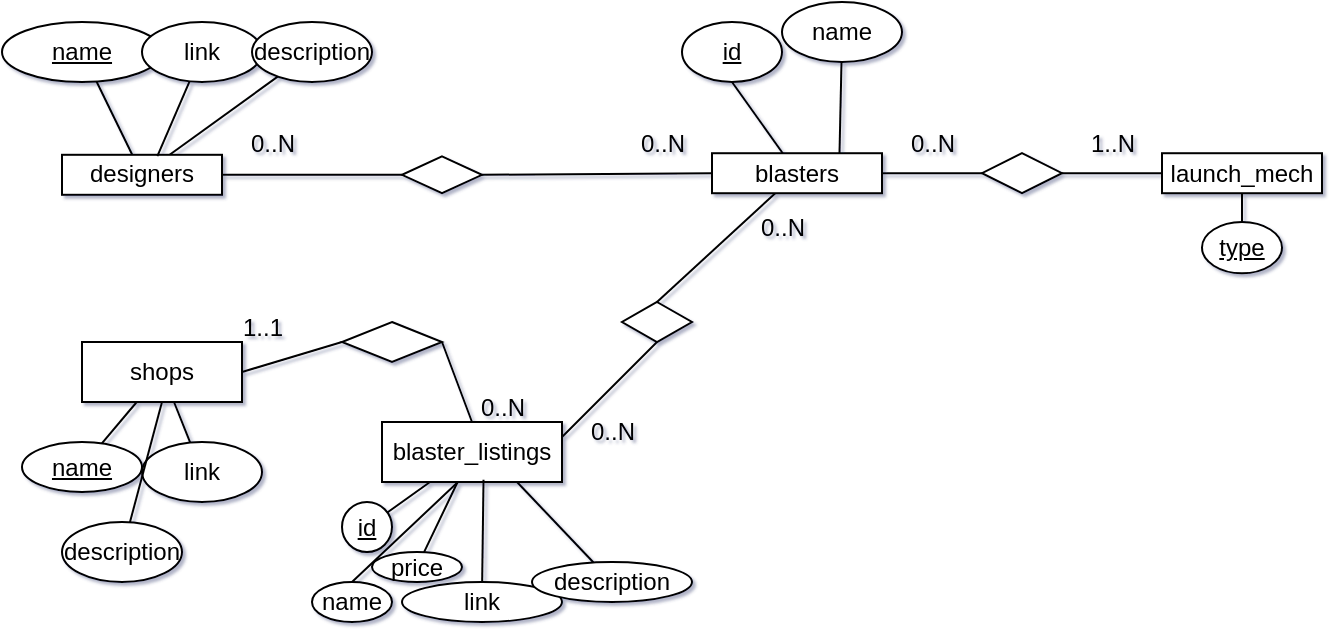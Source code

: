 <mxfile version="21.6.6" type="device">
  <diagram name="Page-1" id="jVRTwSANuptriIAOJ5WK">
    <mxGraphModel dx="701" dy="429" grid="1" gridSize="10" guides="1" tooltips="1" connect="1" arrows="1" fold="1" page="1" pageScale="1" pageWidth="850" pageHeight="1100" math="0" shadow="1">
      <root>
        <mxCell id="0" />
        <mxCell id="1" parent="0" />
        <mxCell id="3hl7cFS-K8GNGfFw6mI9-3" value="" style="rounded=0;orthogonalLoop=1;jettySize=auto;html=1;endArrow=none;endFill=0;" parent="1" source="3hl7cFS-K8GNGfFw6mI9-1" target="3hl7cFS-K8GNGfFw6mI9-2" edge="1">
          <mxGeometry relative="1" as="geometry" />
        </mxCell>
        <mxCell id="7mRlxiWVUr4tO_FYAmdJ-11" value="" style="rounded=0;orthogonalLoop=1;jettySize=auto;html=1;endArrow=none;endFill=0;entryX=0;entryY=0.5;entryDx=0;entryDy=0;" parent="1" source="3hl7cFS-K8GNGfFw6mI9-1" target="7mRlxiWVUr4tO_FYAmdJ-9" edge="1">
          <mxGeometry relative="1" as="geometry" />
        </mxCell>
        <mxCell id="DZtyibXecPL0K3rIrzlG-8" style="rounded=0;orthogonalLoop=1;jettySize=auto;html=1;endArrow=none;endFill=0;" parent="1" source="3hl7cFS-K8GNGfFw6mI9-1" target="DZtyibXecPL0K3rIrzlG-9" edge="1">
          <mxGeometry relative="1" as="geometry">
            <mxPoint x="140" y="70" as="targetPoint" />
          </mxGeometry>
        </mxCell>
        <mxCell id="3hl7cFS-K8GNGfFw6mI9-1" value="designers" style="rounded=0;whiteSpace=wrap;html=1;" parent="1" vertex="1">
          <mxGeometry x="30" y="106.4" width="80" height="20" as="geometry" />
        </mxCell>
        <mxCell id="3hl7cFS-K8GNGfFw6mI9-2" value="&lt;u&gt;name&lt;/u&gt;" style="ellipse;whiteSpace=wrap;html=1;rounded=0;" parent="1" vertex="1">
          <mxGeometry y="40" width="80" height="30" as="geometry" />
        </mxCell>
        <mxCell id="7mRlxiWVUr4tO_FYAmdJ-5" style="rounded=0;orthogonalLoop=1;jettySize=auto;html=1;endArrow=none;endFill=0;entryX=0.596;entryY=0.032;entryDx=0;entryDy=0;entryPerimeter=0;" parent="1" source="7mRlxiWVUr4tO_FYAmdJ-4" target="3hl7cFS-K8GNGfFw6mI9-1" edge="1">
          <mxGeometry relative="1" as="geometry">
            <mxPoint x="150.0" y="160" as="targetPoint" />
          </mxGeometry>
        </mxCell>
        <mxCell id="7mRlxiWVUr4tO_FYAmdJ-4" value="link" style="ellipse;whiteSpace=wrap;html=1;" parent="1" vertex="1">
          <mxGeometry x="70" y="40" width="60" height="30" as="geometry" />
        </mxCell>
        <mxCell id="LDvFnLhQpbpHu-sAu5eW-1" style="rounded=0;orthogonalLoop=1;jettySize=auto;html=1;exitX=0.75;exitY=0;exitDx=0;exitDy=0;endArrow=none;endFill=0;" parent="1" source="7mRlxiWVUr4tO_FYAmdJ-6" target="LDvFnLhQpbpHu-sAu5eW-2" edge="1">
          <mxGeometry relative="1" as="geometry">
            <mxPoint x="470" y="180" as="targetPoint" />
          </mxGeometry>
        </mxCell>
        <mxCell id="DZtyibXecPL0K3rIrzlG-34" value="" style="rounded=0;orthogonalLoop=1;jettySize=auto;html=1;endArrow=none;endFill=0;entryX=0.5;entryY=0;entryDx=0;entryDy=0;" parent="1" source="7mRlxiWVUr4tO_FYAmdJ-6" target="DZtyibXecPL0K3rIrzlG-33" edge="1">
          <mxGeometry relative="1" as="geometry" />
        </mxCell>
        <mxCell id="Q97ecjHZX_WzcBAMWpsf-6" style="rounded=0;orthogonalLoop=1;jettySize=auto;html=1;entryX=0;entryY=0.5;entryDx=0;entryDy=0;endArrow=none;endFill=0;" edge="1" parent="1" source="7mRlxiWVUr4tO_FYAmdJ-6" target="Q97ecjHZX_WzcBAMWpsf-5">
          <mxGeometry relative="1" as="geometry" />
        </mxCell>
        <mxCell id="7mRlxiWVUr4tO_FYAmdJ-6" value="blasters" style="rounded=0;whiteSpace=wrap;html=1;" parent="1" vertex="1">
          <mxGeometry x="355" y="105.61" width="85" height="20" as="geometry" />
        </mxCell>
        <mxCell id="7mRlxiWVUr4tO_FYAmdJ-8" value="" style="rounded=0;orthogonalLoop=1;jettySize=auto;html=1;endArrow=none;endFill=0;exitX=0.5;exitY=1;exitDx=0;exitDy=0;" parent="1" source="7mRlxiWVUr4tO_FYAmdJ-7" target="7mRlxiWVUr4tO_FYAmdJ-6" edge="1">
          <mxGeometry relative="1" as="geometry">
            <mxPoint x="447.438" y="190.003" as="sourcePoint" />
          </mxGeometry>
        </mxCell>
        <mxCell id="7mRlxiWVUr4tO_FYAmdJ-7" value="&lt;u&gt;id&lt;/u&gt;" style="ellipse;whiteSpace=wrap;html=1;" parent="1" vertex="1">
          <mxGeometry x="340" y="40" width="50" height="30" as="geometry" />
        </mxCell>
        <mxCell id="7mRlxiWVUr4tO_FYAmdJ-12" style="rounded=0;orthogonalLoop=1;jettySize=auto;html=1;entryX=0;entryY=0.5;entryDx=0;entryDy=0;endArrow=none;endFill=0;exitX=1;exitY=0.5;exitDx=0;exitDy=0;" parent="1" source="7mRlxiWVUr4tO_FYAmdJ-9" target="7mRlxiWVUr4tO_FYAmdJ-6" edge="1">
          <mxGeometry relative="1" as="geometry" />
        </mxCell>
        <mxCell id="7mRlxiWVUr4tO_FYAmdJ-9" value="" style="rhombus;whiteSpace=wrap;html=1;" parent="1" vertex="1">
          <mxGeometry x="200" y="107.19" width="40" height="18.42" as="geometry" />
        </mxCell>
        <mxCell id="7mRlxiWVUr4tO_FYAmdJ-10" style="edgeStyle=orthogonalEdgeStyle;rounded=0;orthogonalLoop=1;jettySize=auto;html=1;exitX=0.5;exitY=1;exitDx=0;exitDy=0;" parent="1" source="7mRlxiWVUr4tO_FYAmdJ-4" target="7mRlxiWVUr4tO_FYAmdJ-4" edge="1">
          <mxGeometry relative="1" as="geometry" />
        </mxCell>
        <mxCell id="7mRlxiWVUr4tO_FYAmdJ-14" value="0..N" style="text;html=1;align=center;verticalAlign=middle;resizable=0;points=[];autosize=1;strokeColor=none;fillColor=none;" parent="1" vertex="1">
          <mxGeometry x="305" y="85.61" width="50" height="30" as="geometry" />
        </mxCell>
        <mxCell id="7mRlxiWVUr4tO_FYAmdJ-15" value="0..N" style="text;html=1;align=center;verticalAlign=middle;resizable=0;points=[];autosize=1;strokeColor=none;fillColor=none;" parent="1" vertex="1">
          <mxGeometry x="110" y="85.61" width="50" height="30" as="geometry" />
        </mxCell>
        <mxCell id="LDvFnLhQpbpHu-sAu5eW-2" value="name" style="ellipse;whiteSpace=wrap;html=1;" parent="1" vertex="1">
          <mxGeometry x="390" y="30" width="60" height="30" as="geometry" />
        </mxCell>
        <mxCell id="DZtyibXecPL0K3rIrzlG-5" value="" style="rounded=0;orthogonalLoop=1;jettySize=auto;html=1;endArrow=none;endFill=0;" parent="1" source="DZtyibXecPL0K3rIrzlG-3" target="DZtyibXecPL0K3rIrzlG-4" edge="1">
          <mxGeometry relative="1" as="geometry" />
        </mxCell>
        <mxCell id="DZtyibXecPL0K3rIrzlG-3" value="shops" style="whiteSpace=wrap;html=1;" parent="1" vertex="1">
          <mxGeometry x="40" y="200" width="80" height="30" as="geometry" />
        </mxCell>
        <mxCell id="DZtyibXecPL0K3rIrzlG-4" value="&lt;u&gt;name&lt;/u&gt;" style="ellipse;whiteSpace=wrap;html=1;" parent="1" vertex="1">
          <mxGeometry x="10" y="250" width="60" height="25" as="geometry" />
        </mxCell>
        <mxCell id="DZtyibXecPL0K3rIrzlG-7" style="rounded=0;orthogonalLoop=1;jettySize=auto;html=1;endArrow=none;endFill=0;" parent="1" source="DZtyibXecPL0K3rIrzlG-6" target="DZtyibXecPL0K3rIrzlG-3" edge="1">
          <mxGeometry relative="1" as="geometry" />
        </mxCell>
        <mxCell id="DZtyibXecPL0K3rIrzlG-6" value="link" style="ellipse;whiteSpace=wrap;html=1;" parent="1" vertex="1">
          <mxGeometry x="70" y="250" width="60" height="30" as="geometry" />
        </mxCell>
        <mxCell id="DZtyibXecPL0K3rIrzlG-9" value="description" style="ellipse;whiteSpace=wrap;html=1;" parent="1" vertex="1">
          <mxGeometry x="125" y="40" width="60" height="30" as="geometry" />
        </mxCell>
        <mxCell id="DZtyibXecPL0K3rIrzlG-11" style="rounded=0;orthogonalLoop=1;jettySize=auto;html=1;entryX=0.5;entryY=1;entryDx=0;entryDy=0;endArrow=none;endFill=0;" parent="1" source="DZtyibXecPL0K3rIrzlG-10" target="DZtyibXecPL0K3rIrzlG-3" edge="1">
          <mxGeometry relative="1" as="geometry" />
        </mxCell>
        <mxCell id="DZtyibXecPL0K3rIrzlG-10" value="description" style="ellipse;whiteSpace=wrap;html=1;" parent="1" vertex="1">
          <mxGeometry x="30" y="290" width="60" height="30" as="geometry" />
        </mxCell>
        <mxCell id="DZtyibXecPL0K3rIrzlG-16" value="" style="rounded=0;orthogonalLoop=1;jettySize=auto;html=1;endArrow=none;endFill=0;" parent="1" source="DZtyibXecPL0K3rIrzlG-14" target="DZtyibXecPL0K3rIrzlG-15" edge="1">
          <mxGeometry relative="1" as="geometry" />
        </mxCell>
        <mxCell id="DZtyibXecPL0K3rIrzlG-18" value="" style="rounded=0;orthogonalLoop=1;jettySize=auto;html=1;endArrow=none;endFill=0;" parent="1" source="DZtyibXecPL0K3rIrzlG-14" target="DZtyibXecPL0K3rIrzlG-17" edge="1">
          <mxGeometry relative="1" as="geometry" />
        </mxCell>
        <mxCell id="DZtyibXecPL0K3rIrzlG-14" value="blaster_listings" style="whiteSpace=wrap;html=1;" parent="1" vertex="1">
          <mxGeometry x="190" y="240" width="90" height="30" as="geometry" />
        </mxCell>
        <mxCell id="DZtyibXecPL0K3rIrzlG-15" value="&lt;u&gt;id&lt;/u&gt;" style="ellipse;whiteSpace=wrap;html=1;" parent="1" vertex="1">
          <mxGeometry x="170" y="280" width="25" height="25" as="geometry" />
        </mxCell>
        <mxCell id="DZtyibXecPL0K3rIrzlG-17" value="price" style="ellipse;whiteSpace=wrap;html=1;" parent="1" vertex="1">
          <mxGeometry x="185" y="305" width="45" height="15" as="geometry" />
        </mxCell>
        <mxCell id="DZtyibXecPL0K3rIrzlG-22" style="rounded=0;orthogonalLoop=1;jettySize=auto;html=1;entryX=0.564;entryY=0.963;entryDx=0;entryDy=0;entryPerimeter=0;endArrow=none;endFill=0;" parent="1" source="DZtyibXecPL0K3rIrzlG-21" target="DZtyibXecPL0K3rIrzlG-14" edge="1">
          <mxGeometry relative="1" as="geometry" />
        </mxCell>
        <mxCell id="DZtyibXecPL0K3rIrzlG-21" value="link" style="ellipse;whiteSpace=wrap;html=1;" parent="1" vertex="1">
          <mxGeometry x="200" y="320" width="80" height="20" as="geometry" />
        </mxCell>
        <mxCell id="DZtyibXecPL0K3rIrzlG-24" style="rounded=0;orthogonalLoop=1;jettySize=auto;html=1;entryX=0.75;entryY=1;entryDx=0;entryDy=0;endArrow=none;endFill=0;" parent="1" source="DZtyibXecPL0K3rIrzlG-23" target="DZtyibXecPL0K3rIrzlG-14" edge="1">
          <mxGeometry relative="1" as="geometry" />
        </mxCell>
        <mxCell id="DZtyibXecPL0K3rIrzlG-23" value="description" style="ellipse;whiteSpace=wrap;html=1;" parent="1" vertex="1">
          <mxGeometry x="265" y="310" width="80" height="20" as="geometry" />
        </mxCell>
        <mxCell id="DZtyibXecPL0K3rIrzlG-29" style="rounded=0;orthogonalLoop=1;jettySize=auto;html=1;entryX=1;entryY=0.5;entryDx=0;entryDy=0;endArrow=none;endFill=0;exitX=0;exitY=0.5;exitDx=0;exitDy=0;" parent="1" source="DZtyibXecPL0K3rIrzlG-27" target="DZtyibXecPL0K3rIrzlG-3" edge="1">
          <mxGeometry relative="1" as="geometry" />
        </mxCell>
        <mxCell id="DZtyibXecPL0K3rIrzlG-30" style="rounded=0;orthogonalLoop=1;jettySize=auto;html=1;exitX=1;exitY=0.5;exitDx=0;exitDy=0;entryX=0.5;entryY=0;entryDx=0;entryDy=0;endArrow=none;endFill=0;" parent="1" source="DZtyibXecPL0K3rIrzlG-27" target="DZtyibXecPL0K3rIrzlG-14" edge="1">
          <mxGeometry relative="1" as="geometry" />
        </mxCell>
        <mxCell id="DZtyibXecPL0K3rIrzlG-27" value="" style="rhombus;whiteSpace=wrap;html=1;" parent="1" vertex="1">
          <mxGeometry x="170" y="190" width="50" height="20" as="geometry" />
        </mxCell>
        <mxCell id="DZtyibXecPL0K3rIrzlG-31" value="0..N" style="text;html=1;align=center;verticalAlign=middle;resizable=0;points=[];autosize=1;strokeColor=none;fillColor=none;" parent="1" vertex="1">
          <mxGeometry x="225" y="218" width="50" height="30" as="geometry" />
        </mxCell>
        <mxCell id="DZtyibXecPL0K3rIrzlG-32" value="1..1" style="text;html=1;align=center;verticalAlign=middle;resizable=0;points=[];autosize=1;strokeColor=none;fillColor=none;" parent="1" vertex="1">
          <mxGeometry x="110" y="178" width="40" height="30" as="geometry" />
        </mxCell>
        <mxCell id="3MKL6M3v6x6dqjtd1o5H-1" style="rounded=0;orthogonalLoop=1;jettySize=auto;html=1;entryX=1;entryY=0.25;entryDx=0;entryDy=0;exitX=0.5;exitY=1;exitDx=0;exitDy=0;endArrow=none;endFill=0;" parent="1" source="DZtyibXecPL0K3rIrzlG-33" target="DZtyibXecPL0K3rIrzlG-14" edge="1">
          <mxGeometry relative="1" as="geometry" />
        </mxCell>
        <mxCell id="DZtyibXecPL0K3rIrzlG-33" value="" style="rhombus;whiteSpace=wrap;html=1;rounded=0;" parent="1" vertex="1">
          <mxGeometry x="310" y="180" width="35" height="20" as="geometry" />
        </mxCell>
        <mxCell id="3MKL6M3v6x6dqjtd1o5H-2" value="0..N" style="text;html=1;align=center;verticalAlign=middle;resizable=0;points=[];autosize=1;strokeColor=none;fillColor=none;" parent="1" vertex="1">
          <mxGeometry x="365" y="128" width="50" height="30" as="geometry" />
        </mxCell>
        <mxCell id="3MKL6M3v6x6dqjtd1o5H-3" value="0..N" style="text;html=1;align=center;verticalAlign=middle;resizable=0;points=[];autosize=1;strokeColor=none;fillColor=none;" parent="1" vertex="1">
          <mxGeometry x="280" y="230" width="50" height="30" as="geometry" />
        </mxCell>
        <mxCell id="d2FX3A2YHamCzMUw67bL-2" style="rounded=0;orthogonalLoop=1;jettySize=auto;html=1;entryX=0.422;entryY=1;entryDx=0;entryDy=0;entryPerimeter=0;endArrow=none;endFill=0;exitX=0.5;exitY=0;exitDx=0;exitDy=0;" parent="1" source="d2FX3A2YHamCzMUw67bL-1" target="DZtyibXecPL0K3rIrzlG-14" edge="1">
          <mxGeometry relative="1" as="geometry" />
        </mxCell>
        <mxCell id="d2FX3A2YHamCzMUw67bL-1" value="name" style="ellipse;whiteSpace=wrap;html=1;" parent="1" vertex="1">
          <mxGeometry x="155" y="320" width="40" height="20" as="geometry" />
        </mxCell>
        <mxCell id="Q97ecjHZX_WzcBAMWpsf-3" value="" style="rounded=0;orthogonalLoop=1;jettySize=auto;html=1;endArrow=none;endFill=0;" edge="1" parent="1" source="Q97ecjHZX_WzcBAMWpsf-1" target="Q97ecjHZX_WzcBAMWpsf-4">
          <mxGeometry relative="1" as="geometry">
            <mxPoint x="600" y="185.61" as="targetPoint" />
          </mxGeometry>
        </mxCell>
        <mxCell id="Q97ecjHZX_WzcBAMWpsf-1" value="launch_mech" style="whiteSpace=wrap;html=1;" vertex="1" parent="1">
          <mxGeometry x="580" y="105.61" width="80" height="20" as="geometry" />
        </mxCell>
        <mxCell id="Q97ecjHZX_WzcBAMWpsf-4" value="&lt;u&gt;type&lt;/u&gt;" style="ellipse;whiteSpace=wrap;html=1;" vertex="1" parent="1">
          <mxGeometry x="600" y="140" width="40" height="25.61" as="geometry" />
        </mxCell>
        <mxCell id="Q97ecjHZX_WzcBAMWpsf-7" style="rounded=0;orthogonalLoop=1;jettySize=auto;html=1;entryX=0;entryY=0.5;entryDx=0;entryDy=0;endArrow=none;endFill=0;" edge="1" parent="1" source="Q97ecjHZX_WzcBAMWpsf-5" target="Q97ecjHZX_WzcBAMWpsf-1">
          <mxGeometry relative="1" as="geometry" />
        </mxCell>
        <mxCell id="Q97ecjHZX_WzcBAMWpsf-5" value="" style="rhombus;whiteSpace=wrap;html=1;" vertex="1" parent="1">
          <mxGeometry x="490" y="105.61" width="40" height="20" as="geometry" />
        </mxCell>
        <mxCell id="Q97ecjHZX_WzcBAMWpsf-8" value="0..N" style="text;html=1;align=center;verticalAlign=middle;resizable=0;points=[];autosize=1;strokeColor=none;fillColor=none;" vertex="1" parent="1">
          <mxGeometry x="440" y="85.61" width="50" height="30" as="geometry" />
        </mxCell>
        <mxCell id="Q97ecjHZX_WzcBAMWpsf-9" value="1..N" style="text;html=1;align=center;verticalAlign=middle;resizable=0;points=[];autosize=1;strokeColor=none;fillColor=none;" vertex="1" parent="1">
          <mxGeometry x="530" y="85.61" width="50" height="30" as="geometry" />
        </mxCell>
      </root>
    </mxGraphModel>
  </diagram>
</mxfile>
